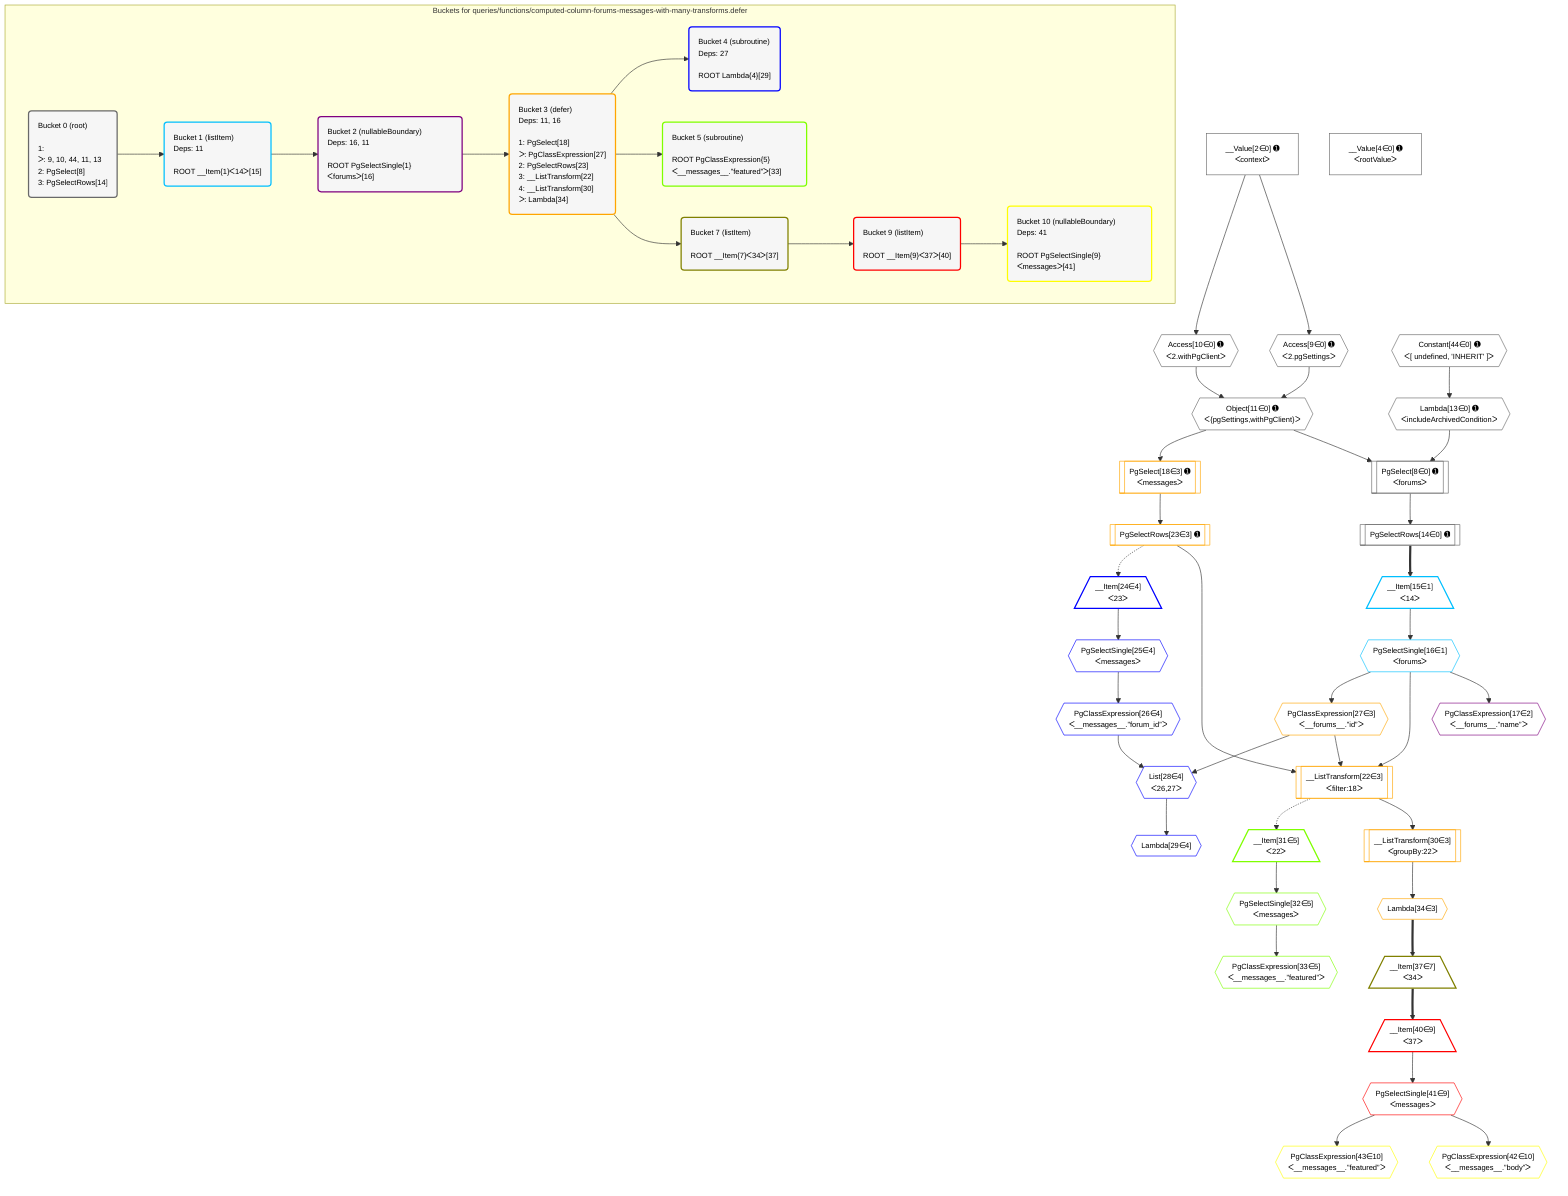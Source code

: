 %%{init: {'themeVariables': { 'fontSize': '12px'}}}%%
graph TD
    classDef path fill:#eee,stroke:#000,color:#000
    classDef plan fill:#fff,stroke-width:1px,color:#000
    classDef itemplan fill:#fff,stroke-width:2px,color:#000
    classDef unbatchedplan fill:#dff,stroke-width:1px,color:#000
    classDef sideeffectplan fill:#fcc,stroke-width:2px,color:#000
    classDef bucket fill:#f6f6f6,color:#000,stroke-width:2px,text-align:left

    subgraph "Buckets for queries/functions/computed-column-forums-messages-with-many-transforms.defer"
    Bucket0("Bucket 0 (root)<br /><br />1: <br />ᐳ: 9, 10, 44, 11, 13<br />2: PgSelect[8]<br />3: PgSelectRows[14]"):::bucket
    Bucket1("Bucket 1 (listItem)<br />Deps: 11<br /><br />ROOT __Item{1}ᐸ14ᐳ[15]"):::bucket
    Bucket2("Bucket 2 (nullableBoundary)<br />Deps: 16, 11<br /><br />ROOT PgSelectSingle{1}ᐸforumsᐳ[16]"):::bucket
    Bucket3("Bucket 3 (defer)<br />Deps: 11, 16<br /><br />1: PgSelect[18]<br />ᐳ: PgClassExpression[27]<br />2: PgSelectRows[23]<br />3: __ListTransform[22]<br />4: __ListTransform[30]<br />ᐳ: Lambda[34]"):::bucket
    Bucket4("Bucket 4 (subroutine)<br />Deps: 27<br /><br />ROOT Lambda{4}[29]"):::bucket
    Bucket5("Bucket 5 (subroutine)<br /><br />ROOT PgClassExpression{5}ᐸ__messages__.”featured”ᐳ[33]"):::bucket
    Bucket7("Bucket 7 (listItem)<br /><br />ROOT __Item{7}ᐸ34ᐳ[37]"):::bucket
    Bucket9("Bucket 9 (listItem)<br /><br />ROOT __Item{9}ᐸ37ᐳ[40]"):::bucket
    Bucket10("Bucket 10 (nullableBoundary)<br />Deps: 41<br /><br />ROOT PgSelectSingle{9}ᐸmessagesᐳ[41]"):::bucket
    end
    Bucket0 --> Bucket1
    Bucket1 --> Bucket2
    Bucket2 --> Bucket3
    Bucket3 --> Bucket4 & Bucket5 & Bucket7
    Bucket7 --> Bucket9
    Bucket9 --> Bucket10

    %% plan dependencies
    PgSelect8[["PgSelect[8∈0] ➊<br />ᐸforumsᐳ"]]:::plan
    Object11{{"Object[11∈0] ➊<br />ᐸ{pgSettings,withPgClient}ᐳ"}}:::plan
    Lambda13{{"Lambda[13∈0] ➊<br />ᐸincludeArchivedConditionᐳ"}}:::plan
    Object11 & Lambda13 --> PgSelect8
    Access9{{"Access[9∈0] ➊<br />ᐸ2.pgSettingsᐳ"}}:::plan
    Access10{{"Access[10∈0] ➊<br />ᐸ2.withPgClientᐳ"}}:::plan
    Access9 & Access10 --> Object11
    __Value2["__Value[2∈0] ➊<br />ᐸcontextᐳ"]:::plan
    __Value2 --> Access9
    __Value2 --> Access10
    Constant44{{"Constant[44∈0] ➊<br />ᐸ[ undefined, 'INHERIT' ]ᐳ"}}:::plan
    Constant44 --> Lambda13
    PgSelectRows14[["PgSelectRows[14∈0] ➊"]]:::plan
    PgSelect8 --> PgSelectRows14
    __Value4["__Value[4∈0] ➊<br />ᐸrootValueᐳ"]:::plan
    __Item15[/"__Item[15∈1]<br />ᐸ14ᐳ"\]:::itemplan
    PgSelectRows14 ==> __Item15
    PgSelectSingle16{{"PgSelectSingle[16∈1]<br />ᐸforumsᐳ"}}:::plan
    __Item15 --> PgSelectSingle16
    PgClassExpression17{{"PgClassExpression[17∈2]<br />ᐸ__forums__.”name”ᐳ"}}:::plan
    PgSelectSingle16 --> PgClassExpression17
    __ListTransform22[["__ListTransform[22∈3]<br />ᐸfilter:18ᐳ"]]:::plan
    PgSelectRows23[["PgSelectRows[23∈3] ➊"]]:::plan
    PgClassExpression27{{"PgClassExpression[27∈3]<br />ᐸ__forums__.”id”ᐳ"}}:::plan
    PgSelectRows23 & PgSelectSingle16 & PgClassExpression27 --> __ListTransform22
    PgSelect18[["PgSelect[18∈3] ➊<br />ᐸmessagesᐳ"]]:::plan
    Object11 --> PgSelect18
    PgSelect18 --> PgSelectRows23
    PgSelectSingle16 --> PgClassExpression27
    __ListTransform30[["__ListTransform[30∈3]<br />ᐸgroupBy:22ᐳ"]]:::plan
    __ListTransform22 --> __ListTransform30
    Lambda34{{"Lambda[34∈3]"}}:::plan
    __ListTransform30 --> Lambda34
    List28{{"List[28∈4]<br />ᐸ26,27ᐳ"}}:::plan
    PgClassExpression26{{"PgClassExpression[26∈4]<br />ᐸ__messages__.”forum_id”ᐳ"}}:::plan
    PgClassExpression26 & PgClassExpression27 --> List28
    __Item24[/"__Item[24∈4]<br />ᐸ23ᐳ"\]:::itemplan
    PgSelectRows23 -.-> __Item24
    PgSelectSingle25{{"PgSelectSingle[25∈4]<br />ᐸmessagesᐳ"}}:::plan
    __Item24 --> PgSelectSingle25
    PgSelectSingle25 --> PgClassExpression26
    Lambda29{{"Lambda[29∈4]"}}:::plan
    List28 --> Lambda29
    __Item31[/"__Item[31∈5]<br />ᐸ22ᐳ"\]:::itemplan
    __ListTransform22 -.-> __Item31
    PgSelectSingle32{{"PgSelectSingle[32∈5]<br />ᐸmessagesᐳ"}}:::plan
    __Item31 --> PgSelectSingle32
    PgClassExpression33{{"PgClassExpression[33∈5]<br />ᐸ__messages__.”featured”ᐳ"}}:::plan
    PgSelectSingle32 --> PgClassExpression33
    __Item37[/"__Item[37∈7]<br />ᐸ34ᐳ"\]:::itemplan
    Lambda34 ==> __Item37
    __Item40[/"__Item[40∈9]<br />ᐸ37ᐳ"\]:::itemplan
    __Item37 ==> __Item40
    PgSelectSingle41{{"PgSelectSingle[41∈9]<br />ᐸmessagesᐳ"}}:::plan
    __Item40 --> PgSelectSingle41
    PgClassExpression42{{"PgClassExpression[42∈10]<br />ᐸ__messages__.”body”ᐳ"}}:::plan
    PgSelectSingle41 --> PgClassExpression42
    PgClassExpression43{{"PgClassExpression[43∈10]<br />ᐸ__messages__.”featured”ᐳ"}}:::plan
    PgSelectSingle41 --> PgClassExpression43

    %% define steps
    classDef bucket0 stroke:#696969
    class Bucket0,__Value2,__Value4,PgSelect8,Access9,Access10,Object11,Lambda13,PgSelectRows14,Constant44 bucket0
    classDef bucket1 stroke:#00bfff
    class Bucket1,__Item15,PgSelectSingle16 bucket1
    classDef bucket2 stroke:#7f007f
    class Bucket2,PgClassExpression17 bucket2
    classDef bucket3 stroke:#ffa500
    class Bucket3,PgSelect18,__ListTransform22,PgSelectRows23,PgClassExpression27,__ListTransform30,Lambda34 bucket3
    classDef bucket4 stroke:#0000ff
    class Bucket4,__Item24,PgSelectSingle25,PgClassExpression26,List28,Lambda29 bucket4
    classDef bucket5 stroke:#7fff00
    class Bucket5,__Item31,PgSelectSingle32,PgClassExpression33 bucket5
    classDef bucket7 stroke:#808000
    class Bucket7,__Item37 bucket7
    classDef bucket9 stroke:#ff0000
    class Bucket9,__Item40,PgSelectSingle41 bucket9
    classDef bucket10 stroke:#ffff00
    class Bucket10,PgClassExpression42,PgClassExpression43 bucket10